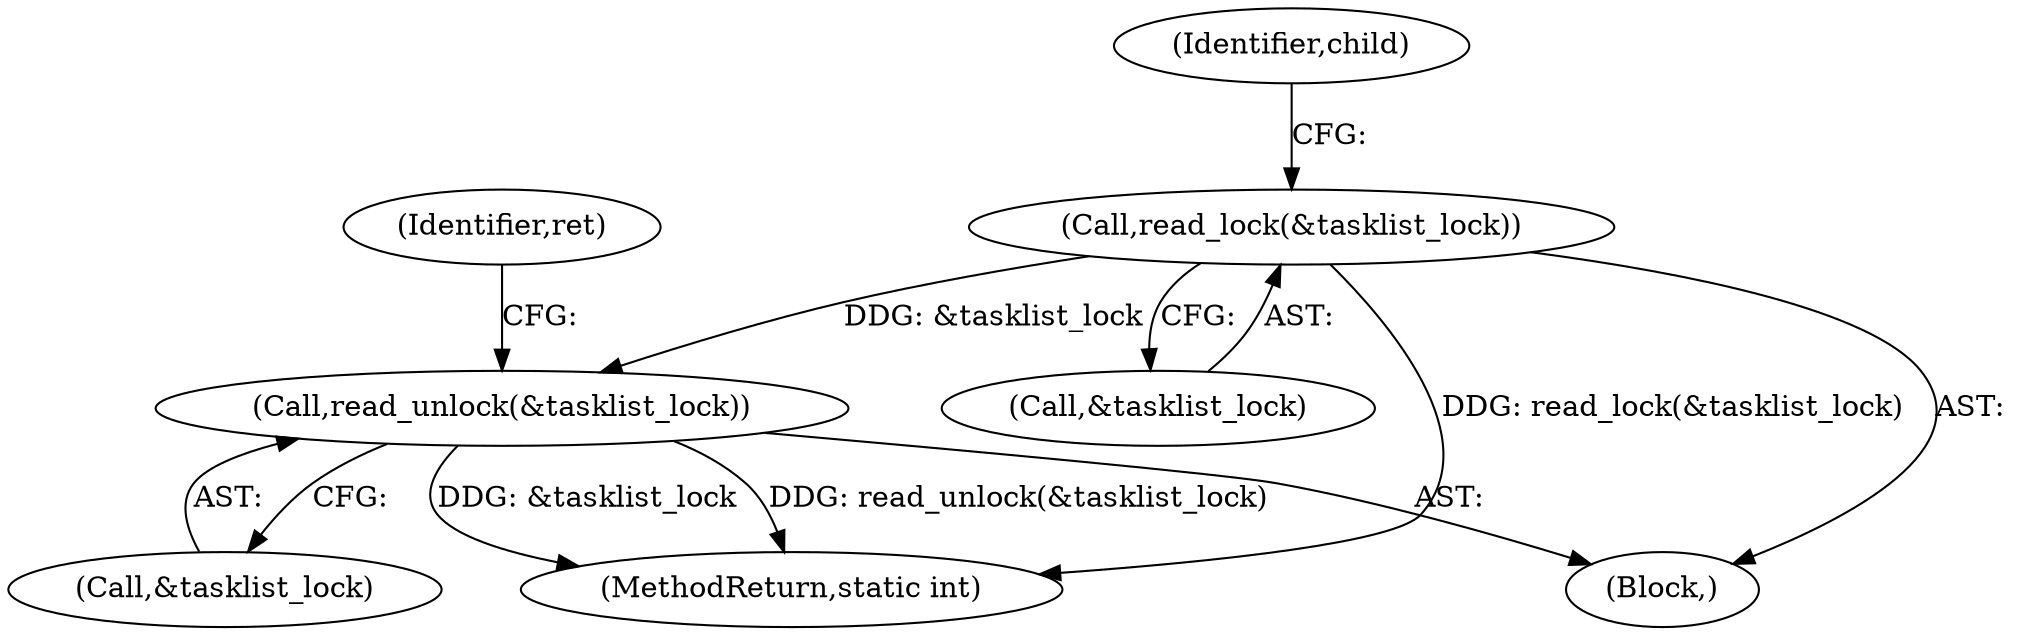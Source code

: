 digraph "0_linux_9899d11f654474d2d54ea52ceaa2a1f4db3abd68_2@API" {
"1000112" [label="(Call,read_lock(&tasklist_lock))"];
"1000160" [label="(Call,read_unlock(&tasklist_lock))"];
"1000119" [label="(Identifier,child)"];
"1000160" [label="(Call,read_unlock(&tasklist_lock))"];
"1000180" [label="(MethodReturn,static int)"];
"1000113" [label="(Call,&tasklist_lock)"];
"1000161" [label="(Call,&tasklist_lock)"];
"1000106" [label="(Block,)"];
"1000166" [label="(Identifier,ret)"];
"1000112" [label="(Call,read_lock(&tasklist_lock))"];
"1000112" -> "1000106"  [label="AST: "];
"1000112" -> "1000113"  [label="CFG: "];
"1000113" -> "1000112"  [label="AST: "];
"1000119" -> "1000112"  [label="CFG: "];
"1000112" -> "1000180"  [label="DDG: read_lock(&tasklist_lock)"];
"1000112" -> "1000160"  [label="DDG: &tasklist_lock"];
"1000160" -> "1000106"  [label="AST: "];
"1000160" -> "1000161"  [label="CFG: "];
"1000161" -> "1000160"  [label="AST: "];
"1000166" -> "1000160"  [label="CFG: "];
"1000160" -> "1000180"  [label="DDG: read_unlock(&tasklist_lock)"];
"1000160" -> "1000180"  [label="DDG: &tasklist_lock"];
}

